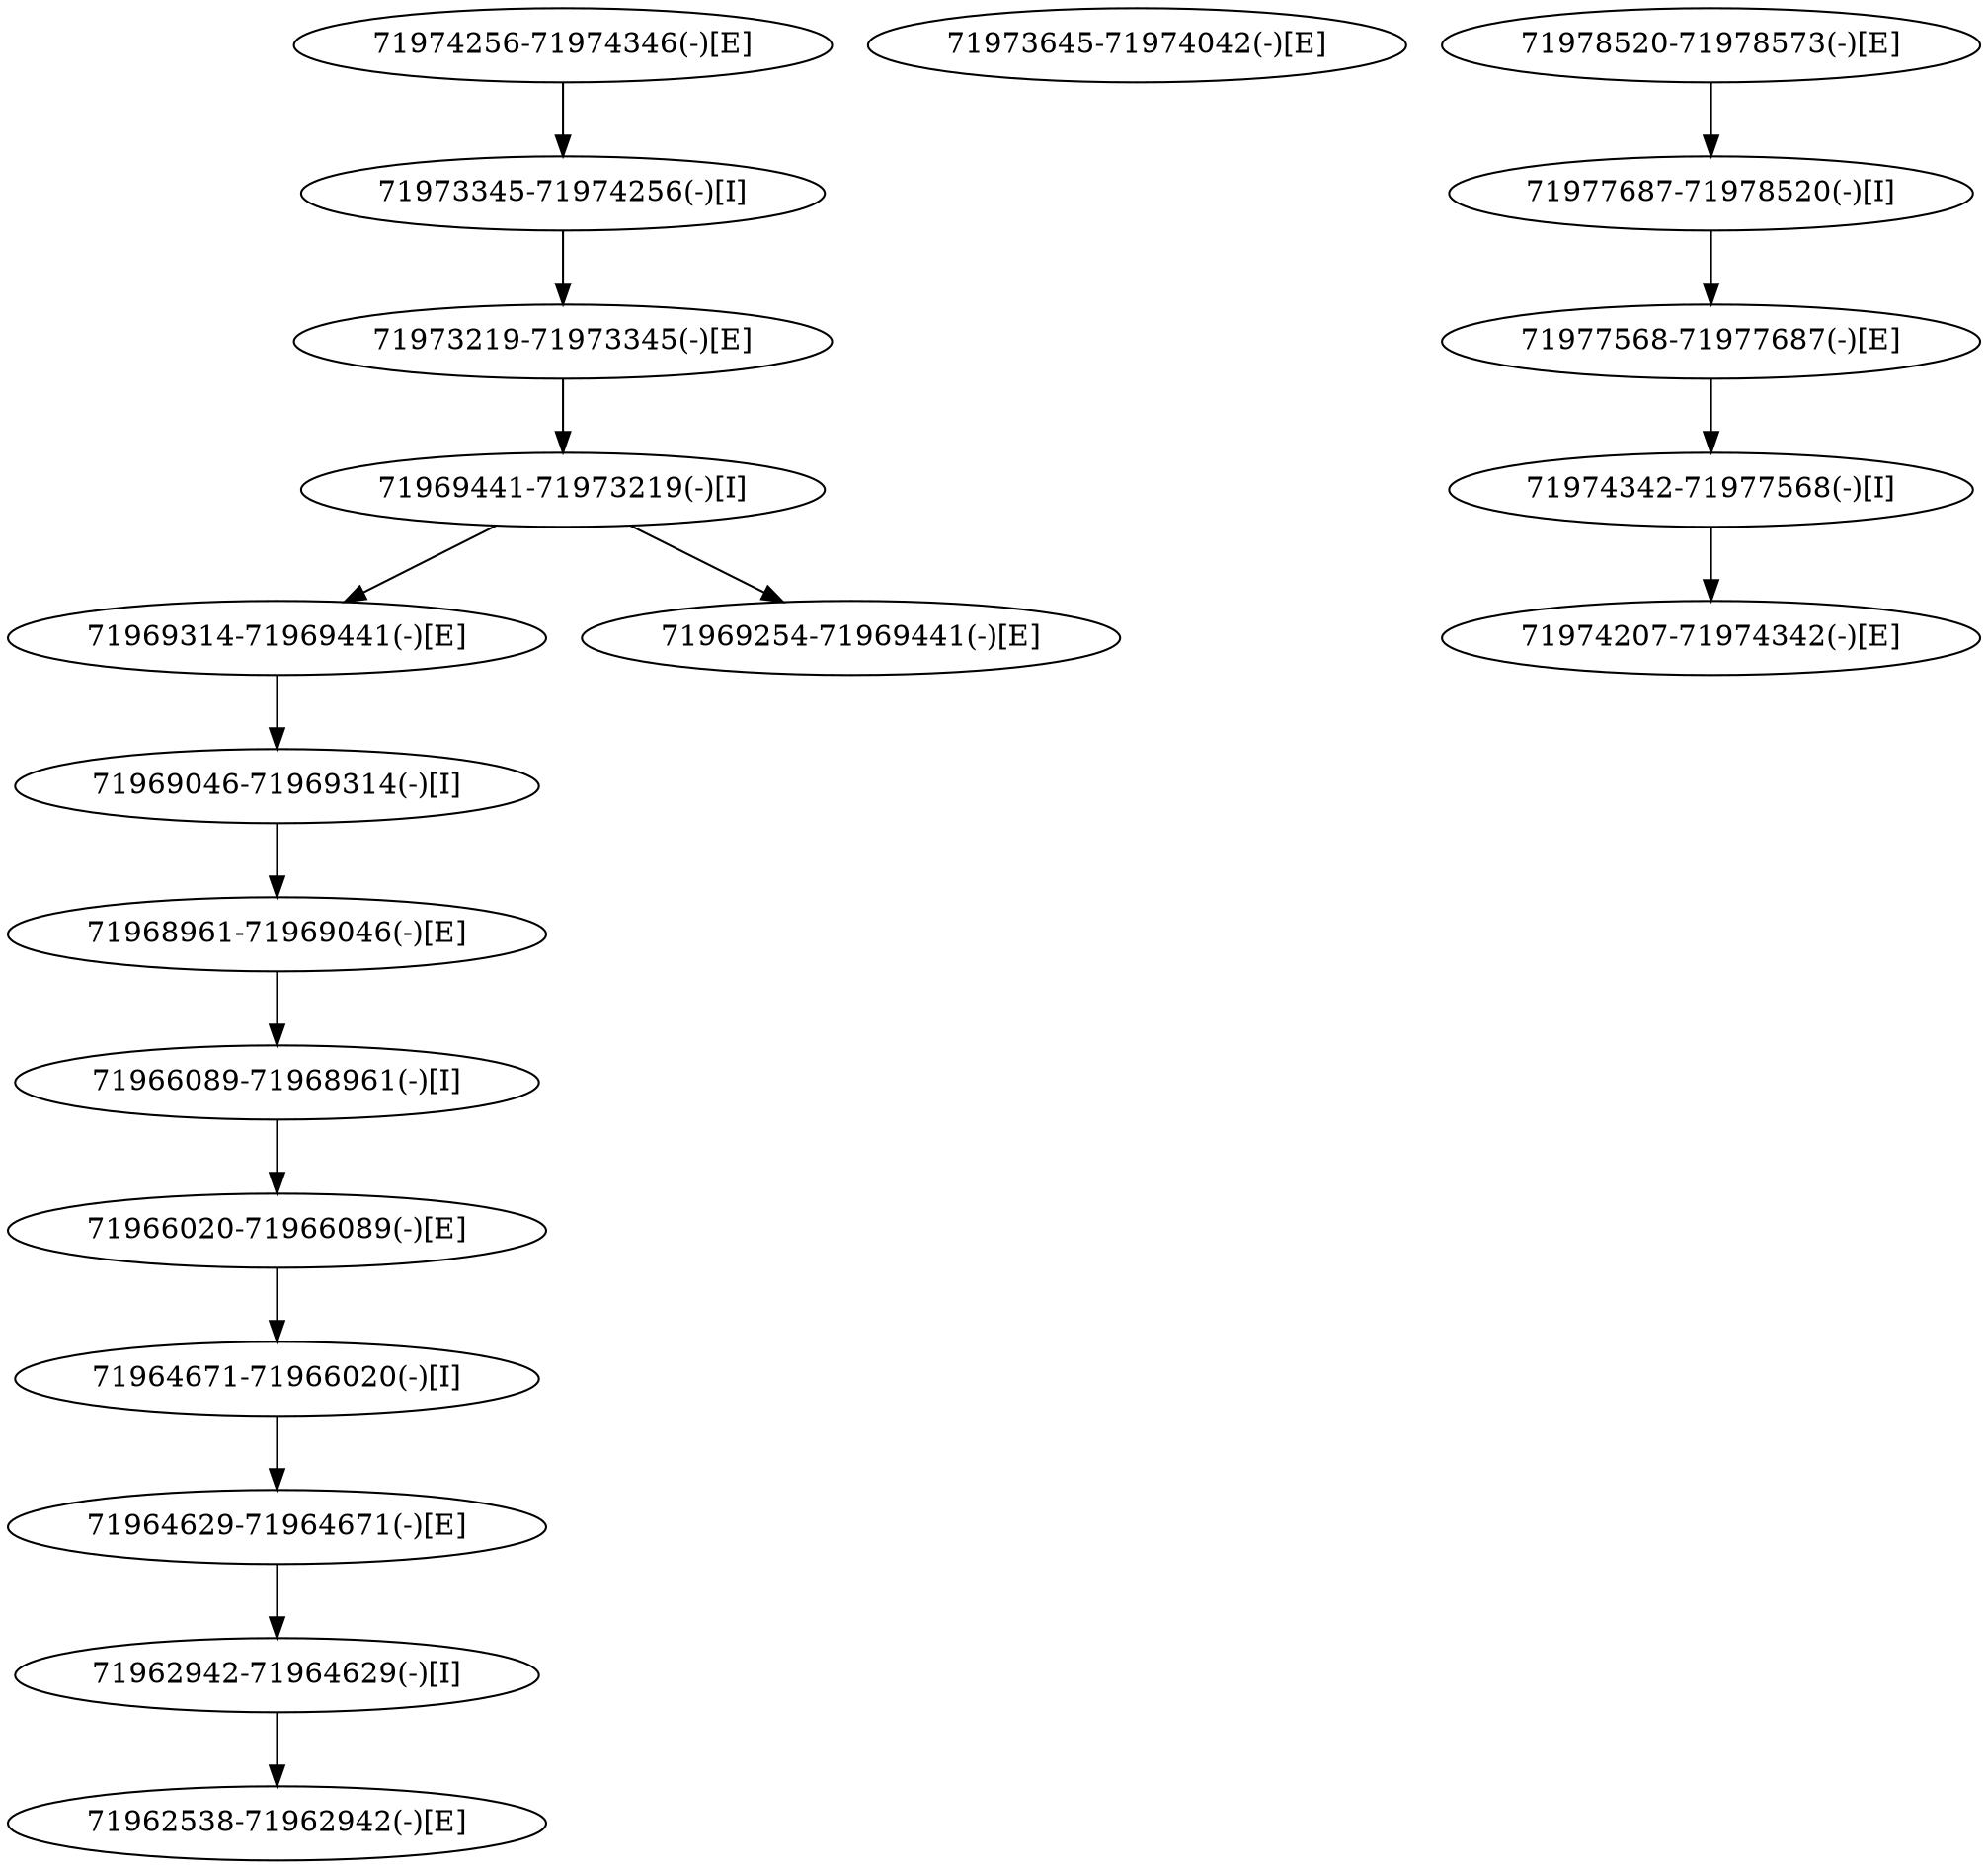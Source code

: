 strict digraph G {
"71974256-71974346(-)[E]" [scores="VCAP_SHEZH2=182.202670563,VCAP_SHSCRAMBLE=454.929114763"];
"71973645-71974042(-)[E]" [scores="LNCAP_SHEZH2=15.9010300359"];
"71964671-71966020(-)[I]" [scores="LNCAP_SHEZH2=9458.06971333,VCAP_SHSCRAMBLE=2457.66303378"];
"71962942-71964629(-)[I]" [scores="LNCAP_SHEZH2=9458.06971333,VCAP_SHSCRAMBLE=2457.66303378"];
"71977687-71978520(-)[I]" [scores="LNCAP_SHEZH2=393.379196881,LNCAP_SHSCRAMBLE=257.947891426,VCAP_SHEZH2=210.608478716,VCAP_SHSCRAMBLE=334.37027906"];
"71969046-71969314(-)[I]" [scores="LNCAP_SHEZH2=9458.06971333,VCAP_SHSCRAMBLE=2457.66303378"];
"71973219-71973345(-)[E]" [scores="VCAP_SHEZH2=127.541869394,VCAP_SHSCRAMBLE=329.431427932"];
"71966089-71968961(-)[I]" [scores="LNCAP_SHEZH2=9458.06971333,VCAP_SHSCRAMBLE=2457.66303378"];
"71968961-71969046(-)[E]" [scores="LNCAP_SHEZH2=938.081593504,VCAP_SHSCRAMBLE=222.235487097"];
"71962538-71962942(-)[E]" [scores="LNCAP_SHEZH2=4458.64663266,VCAP_SHSCRAMBLE=1056.2721975"];
"71974207-71974342(-)[E]" [scores="LNCAP_SHEZH2=172.984337391,LNCAP_SHSCRAMBLE=113.429854536"];
"71974342-71977568(-)[I]" [scores="LNCAP_SHEZH2=393.379196881,LNCAP_SHSCRAMBLE=257.947891426"];
"71966020-71966089(-)[E]" [scores="LNCAP_SHEZH2=761.501528845,VCAP_SHSCRAMBLE=180.40292482"];
"71978520-71978573(-)[E]" [scores="LNCAP_SHEZH2=67.9123694941,LNCAP_SHSCRAMBLE=44.5317206697,VCAP_SHEZH2=64.5216726702,VCAP_SHSCRAMBLE=103.032702269"];
"71969314-71969441(-)[E]" [scores="LNCAP_SHEZH2=1401.60426324,VCAP_SHEZH2=128.554106453,VCAP_SHSCRAMBLE=332.045963074"];
"71964629-71964671(-)[E]" [scores="LNCAP_SHEZH2=463.522669731,VCAP_SHSCRAMBLE=109.810475977"];
"71977568-71977687(-)[E]" [scores="LNCAP_SHEZH2=152.482489996,LNCAP_SHSCRAMBLE=99.9863162206,VCAP_SHSCRAMBLE=231.337576792"];
"71969441-71973219(-)[I]" [scores="LNCAP_SHEZH2=9458.06971333,LNCAP_SHSCRAMBLE=974.369153445,VCAP_SHEZH2=347.197311128,VCAP_SHSCRAMBLE=2457.66303378"];
"71973345-71974256(-)[I]" [scores="VCAP_SHEZH2=347.197311128,VCAP_SHSCRAMBLE=2457.66303378"];
"71969254-71969441(-)[E]" [scores="LNCAP_SHSCRAMBLE=574.785588941"];
"71974256-71974346(-)[E]" -> "71973345-71974256(-)[I]";
"71964671-71966020(-)[I]" -> "71964629-71964671(-)[E]";
"71962942-71964629(-)[I]" -> "71962538-71962942(-)[E]";
"71977687-71978520(-)[I]" -> "71977568-71977687(-)[E]";
"71969046-71969314(-)[I]" -> "71968961-71969046(-)[E]";
"71973219-71973345(-)[E]" -> "71969441-71973219(-)[I]";
"71966089-71968961(-)[I]" -> "71966020-71966089(-)[E]";
"71968961-71969046(-)[E]" -> "71966089-71968961(-)[I]";
"71974342-71977568(-)[I]" -> "71974207-71974342(-)[E]";
"71966020-71966089(-)[E]" -> "71964671-71966020(-)[I]";
"71978520-71978573(-)[E]" -> "71977687-71978520(-)[I]";
"71969314-71969441(-)[E]" -> "71969046-71969314(-)[I]";
"71964629-71964671(-)[E]" -> "71962942-71964629(-)[I]";
"71977568-71977687(-)[E]" -> "71974342-71977568(-)[I]";
"71969441-71973219(-)[I]" -> "71969314-71969441(-)[E]";
"71969441-71973219(-)[I]" -> "71969254-71969441(-)[E]";
"71973345-71974256(-)[I]" -> "71973219-71973345(-)[E]";
}
